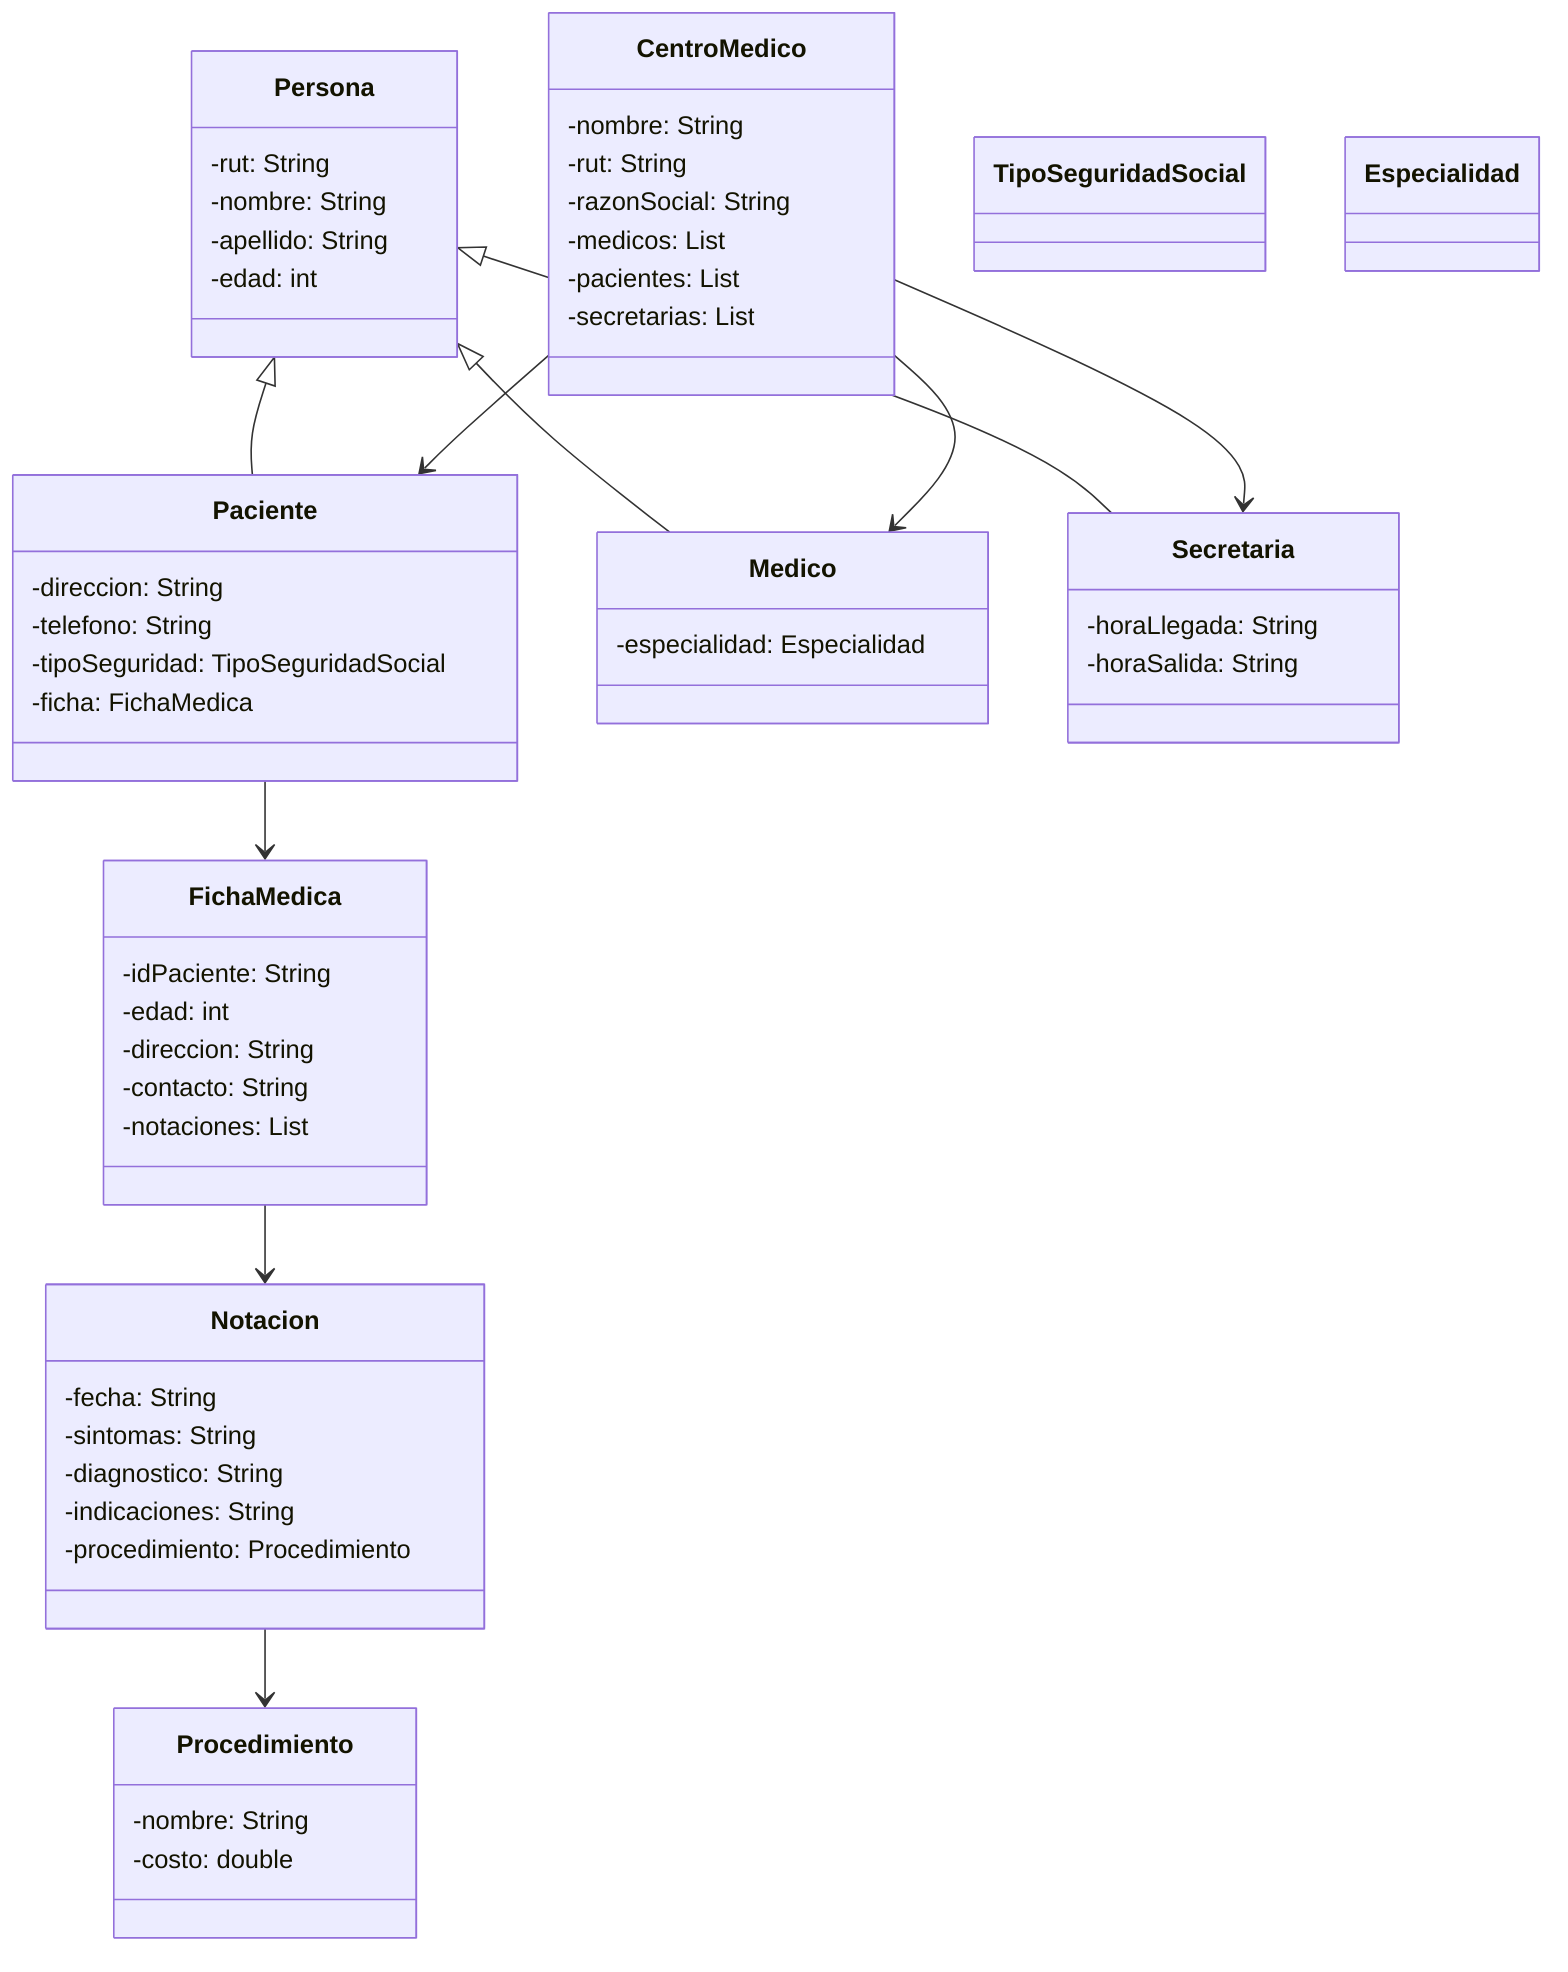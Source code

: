 classDiagram
    class Persona {
        -rut: String
        -nombre: String
        -apellido: String
        -edad: int
    }

    class Paciente {
        -direccion: String
        -telefono: String
        -tipoSeguridad: TipoSeguridadSocial
        -ficha: FichaMedica
    }

    class Medico {
        -especialidad: Especialidad
    }

    class Secretaria {
        -horaLlegada: String
        -horaSalida: String
    }

    class CentroMedico {
        -nombre: String
        -rut: String
        -razonSocial: String
        -medicos: List
        -pacientes: List
        -secretarias: List
    }

    class FichaMedica {
        -idPaciente: String
        -edad: int
        -direccion: String
        -contacto: String
        -notaciones: List
    }

    class Notacion {
        -fecha: String
        -sintomas: String
        -diagnostico: String
        -indicaciones: String
        -procedimiento: Procedimiento
    }

    class Procedimiento {
        -nombre: String
        -costo: double
    }

    class TipoSeguridadSocial
    class Especialidad

    Persona <|-- Paciente
    Persona <|-- Medico
    Persona <|-- Secretaria

    Paciente --> FichaMedica
    FichaMedica --> Notacion
    Notacion --> Procedimiento
    CentroMedico --> Medico
    CentroMedico --> Paciente
    CentroMedico --> Secretaria